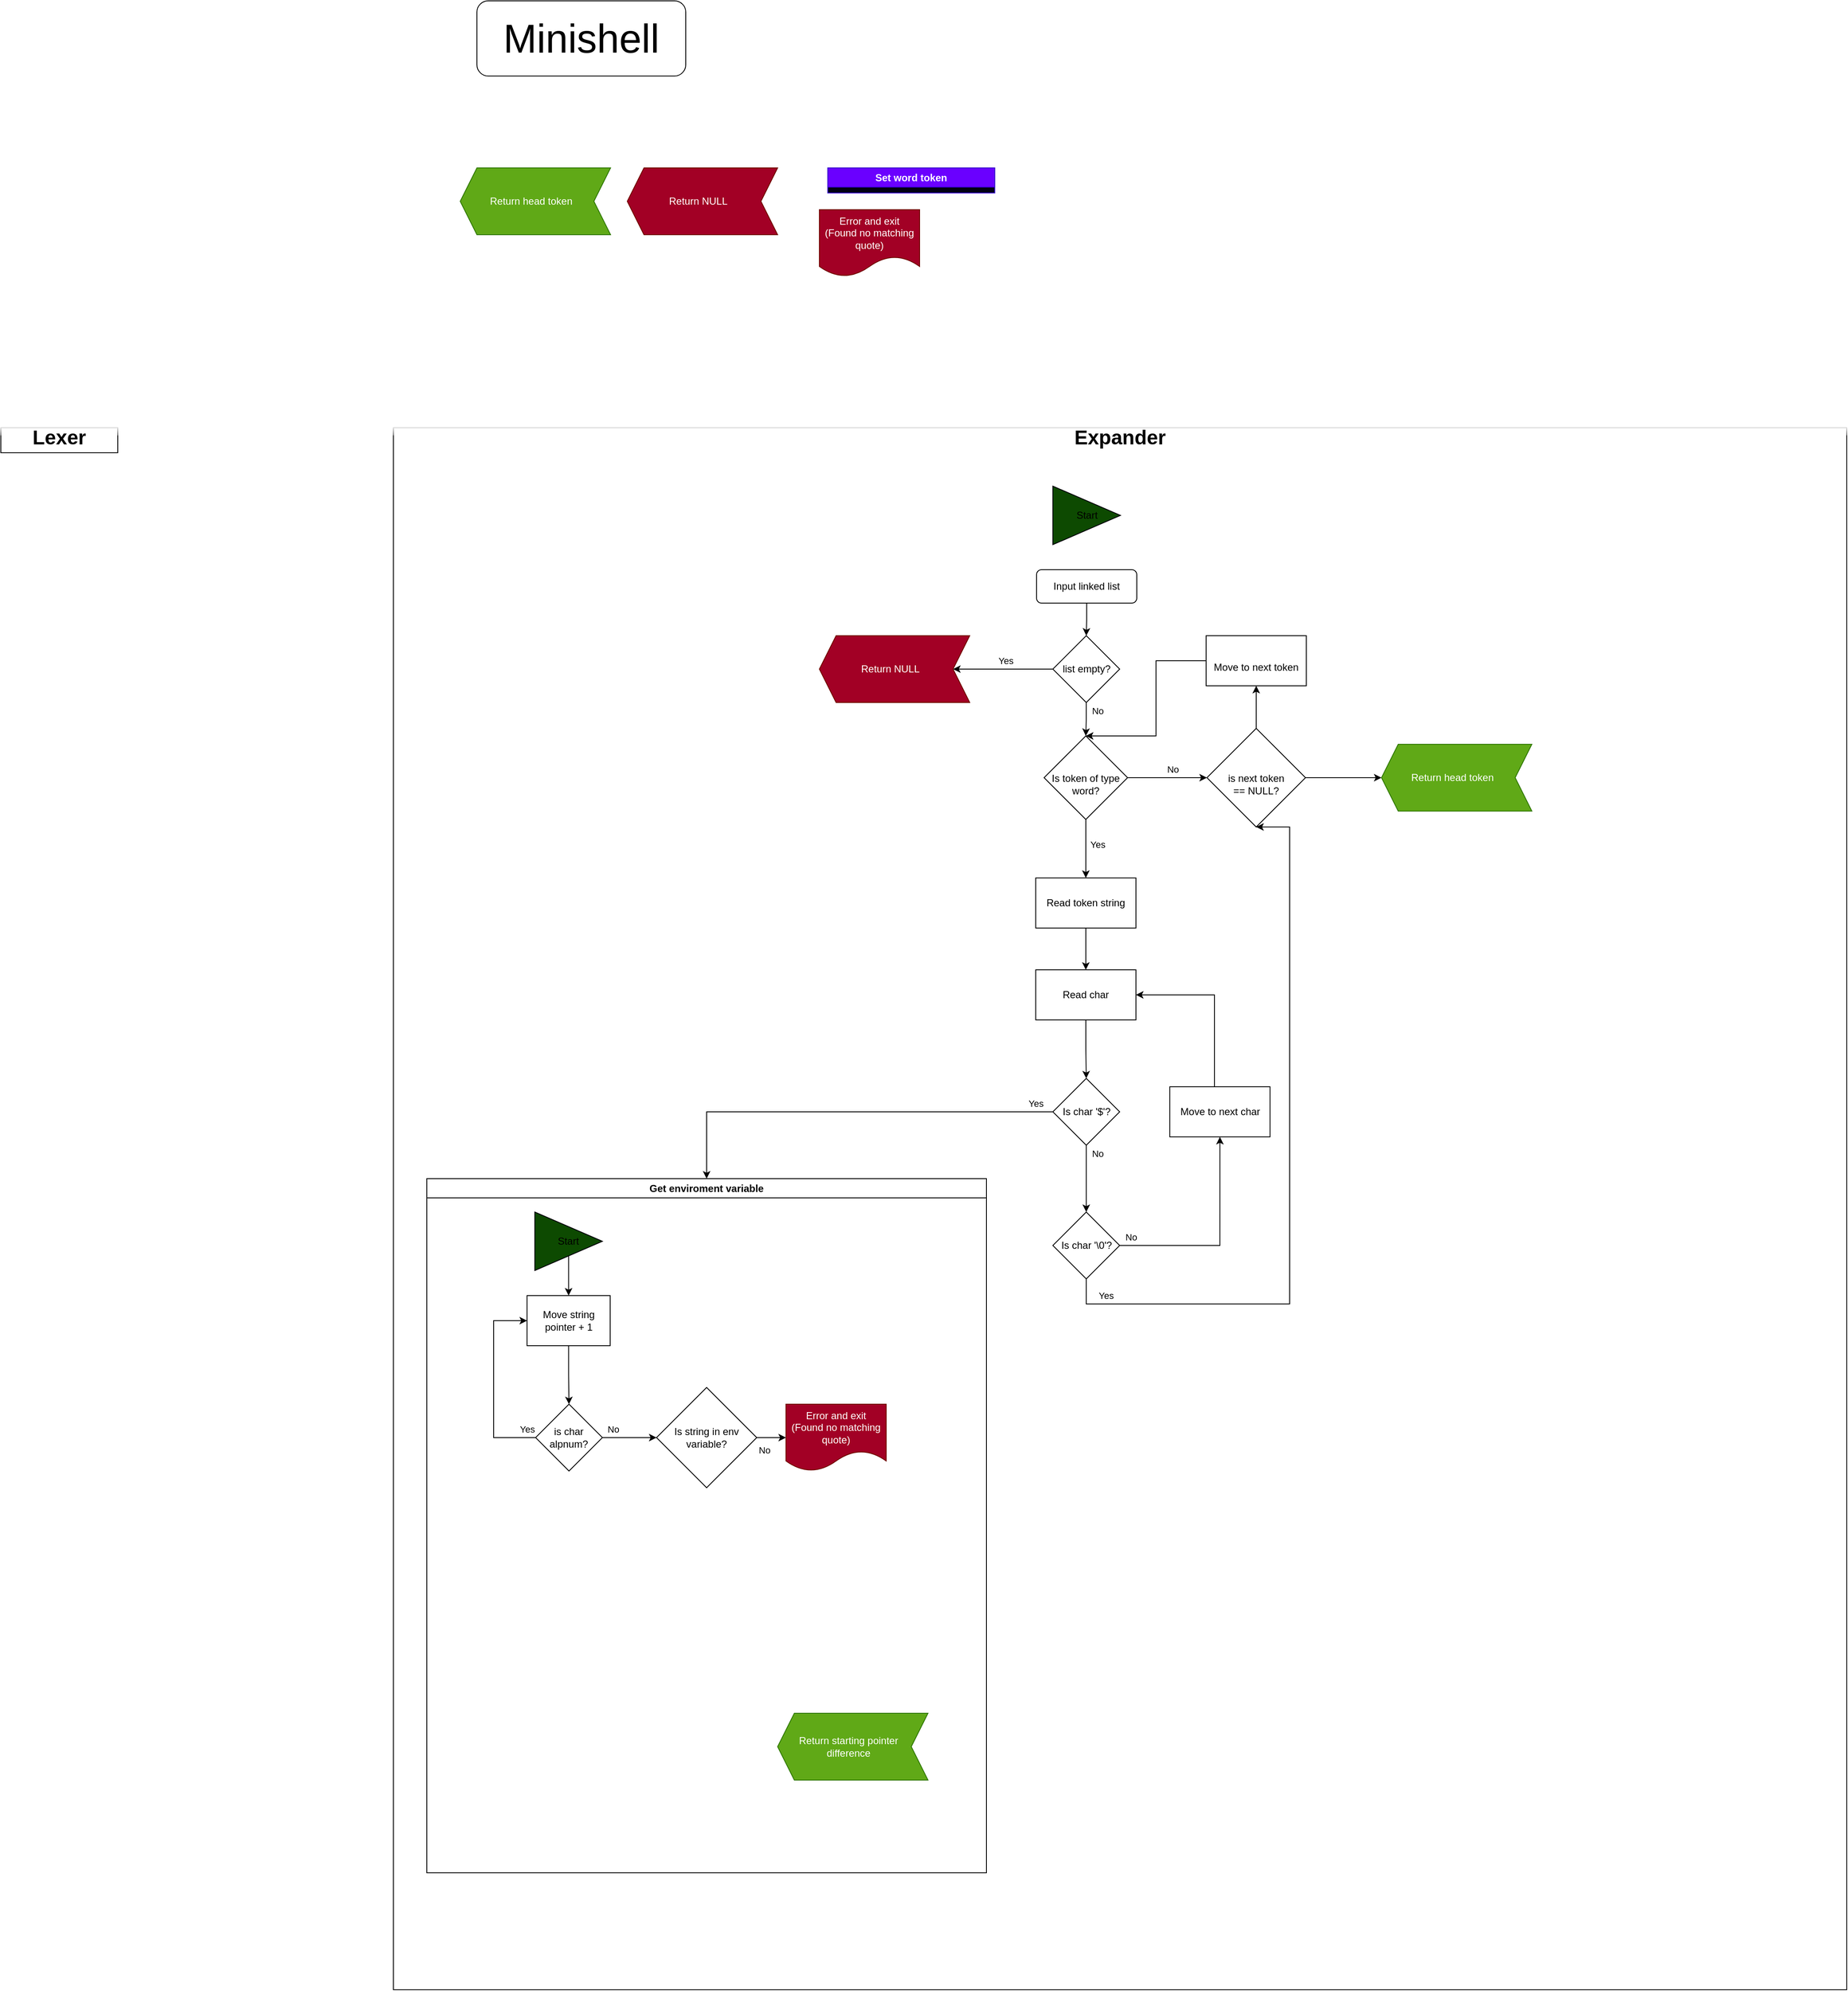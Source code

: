 <mxfile version="22.0.2" type="device">
  <diagram id="C5RBs43oDa-KdzZeNtuy" name="Page-1">
    <mxGraphModel dx="2232" dy="2593" grid="1" gridSize="10" guides="1" tooltips="1" connect="1" arrows="1" fold="1" page="1" pageScale="1" pageWidth="827" pageHeight="1169" math="0" shadow="0">
      <root>
        <mxCell id="WIyWlLk6GJQsqaUBKTNV-0" />
        <mxCell id="WIyWlLk6GJQsqaUBKTNV-1" parent="WIyWlLk6GJQsqaUBKTNV-0" />
        <mxCell id="1C_44WFIdd-TZcVhpwmm-1" value="Lexer" style="swimlane;whiteSpace=wrap;html=1;swimlaneFillColor=default;labelBackgroundColor=none;labelBorderColor=none;fontSize=24;horizontal=1;fontStyle=1;align=center;perimeterSpacing=0;swimlaneLine=0;rounded=0;glass=1;shadow=0;" vertex="1" collapsed="1" parent="WIyWlLk6GJQsqaUBKTNV-1">
          <mxGeometry x="-1560" y="-599" width="140" height="30" as="geometry">
            <mxRectangle x="-1560" y="-599" width="1740" height="1870" as="alternateBounds" />
          </mxGeometry>
        </mxCell>
        <mxCell id="WIyWlLk6GJQsqaUBKTNV-3" value="Input string" style="rounded=1;whiteSpace=wrap;html=1;fontSize=12;glass=0;strokeWidth=1;shadow=0;" parent="1C_44WFIdd-TZcVhpwmm-1" vertex="1">
          <mxGeometry x="540" y="170" width="120" height="40" as="geometry" />
        </mxCell>
        <mxCell id="WIyWlLk6GJQsqaUBKTNV-6" value="is emptly?" style="rhombus;whiteSpace=wrap;html=1;shadow=0;fontFamily=Helvetica;fontSize=12;align=center;strokeWidth=1;spacing=6;spacingTop=-4;" parent="1C_44WFIdd-TZcVhpwmm-1" vertex="1">
          <mxGeometry x="550" y="260" width="100" height="80" as="geometry" />
        </mxCell>
        <mxCell id="WIyWlLk6GJQsqaUBKTNV-2" value="" style="rounded=0;html=1;jettySize=auto;orthogonalLoop=1;fontSize=11;endArrow=classic;endFill=1;endSize=8;strokeWidth=2;shadow=0;labelBackgroundColor=none;edgeStyle=orthogonalEdgeStyle;startArrow=oval;startFill=1;" parent="1C_44WFIdd-TZcVhpwmm-1" source="WIyWlLk6GJQsqaUBKTNV-3" target="WIyWlLk6GJQsqaUBKTNV-6" edge="1">
          <mxGeometry relative="1" as="geometry" />
        </mxCell>
        <mxCell id="WIyWlLk6GJQsqaUBKTNV-10" value="is it a&lt;br&gt;special symbol?" style="rhombus;whiteSpace=wrap;html=1;shadow=0;fontFamily=Helvetica;fontSize=12;align=center;strokeWidth=1;spacing=6;spacingTop=-10;rounded=0;fillColor=default;" parent="1C_44WFIdd-TZcVhpwmm-1" vertex="1">
          <mxGeometry x="700" y="910" width="125" height="100" as="geometry" />
        </mxCell>
        <mxCell id="TVcretjCaAnTR16Wa2_M-7" value="Scan char" style="rounded=1;whiteSpace=wrap;html=1;strokeWidth=1;" parent="1C_44WFIdd-TZcVhpwmm-1" vertex="1">
          <mxGeometry x="550" y="390" width="100" height="40" as="geometry" />
        </mxCell>
        <mxCell id="TVcretjCaAnTR16Wa2_M-4" style="edgeStyle=orthogonalEdgeStyle;rounded=0;orthogonalLoop=1;jettySize=auto;html=1;entryX=0.5;entryY=0;entryDx=0;entryDy=0;startArrow=oval;startFill=1;strokeWidth=2;" parent="1C_44WFIdd-TZcVhpwmm-1" source="WIyWlLk6GJQsqaUBKTNV-6" target="TVcretjCaAnTR16Wa2_M-7" edge="1">
          <mxGeometry relative="1" as="geometry">
            <mxPoint x="600" y="400" as="targetPoint" />
          </mxGeometry>
        </mxCell>
        <mxCell id="TVcretjCaAnTR16Wa2_M-26" style="edgeStyle=orthogonalEdgeStyle;orthogonalLoop=1;jettySize=auto;html=1;entryX=1;entryY=0.5;entryDx=0;entryDy=0;rounded=0;startArrow=oval;startFill=1;exitX=0.5;exitY=0;exitDx=0;exitDy=0;strokeWidth=2;" parent="1C_44WFIdd-TZcVhpwmm-1" source="TVcretjCaAnTR16Wa2_M-10" target="TVcretjCaAnTR16Wa2_M-7" edge="1">
          <mxGeometry relative="1" as="geometry" />
        </mxCell>
        <mxCell id="TVcretjCaAnTR16Wa2_M-10" value="move pointer based on return value" style="rounded=1;whiteSpace=wrap;html=1;strokeWidth=1;" parent="1C_44WFIdd-TZcVhpwmm-1" vertex="1">
          <mxGeometry x="934" y="700" width="120" height="60" as="geometry" />
        </mxCell>
        <mxCell id="TVcretjCaAnTR16Wa2_M-39" style="edgeStyle=orthogonalEdgeStyle;rounded=0;orthogonalLoop=1;jettySize=auto;html=1;entryX=0;entryY=0.5;entryDx=0;entryDy=0;startArrow=oval;startFill=1;strokeWidth=2;" parent="1C_44WFIdd-TZcVhpwmm-1" source="TVcretjCaAnTR16Wa2_M-37" target="WIyWlLk6GJQsqaUBKTNV-10" edge="1">
          <mxGeometry relative="1" as="geometry">
            <mxPoint x="600" y="965" as="targetPoint" />
            <Array as="points">
              <mxPoint x="600" y="960" />
            </Array>
          </mxGeometry>
        </mxCell>
        <mxCell id="TVcretjCaAnTR16Wa2_M-40" value="No" style="edgeLabel;html=1;align=center;verticalAlign=middle;resizable=0;points=[];" parent="TVcretjCaAnTR16Wa2_M-39" vertex="1" connectable="0">
          <mxGeometry x="-0.105" relative="1" as="geometry">
            <mxPoint x="33" y="-15" as="offset" />
          </mxGeometry>
        </mxCell>
        <mxCell id="TVcretjCaAnTR16Wa2_M-37" value="line end reached?&lt;br&gt;&#39;\0&#39; ?" style="rhombus;whiteSpace=wrap;html=1;strokeWidth=1;" parent="1C_44WFIdd-TZcVhpwmm-1" vertex="1">
          <mxGeometry x="540" y="790" width="120" height="120" as="geometry" />
        </mxCell>
        <mxCell id="TVcretjCaAnTR16Wa2_M-71" style="edgeStyle=orthogonalEdgeStyle;rounded=0;orthogonalLoop=1;jettySize=auto;html=1;entryX=0.5;entryY=1;entryDx=0;entryDy=0;fillColor=#dae8fc;gradientColor=#7ea6e0;strokeColor=#6c8ebf;exitX=0.5;exitY=1;exitDx=0;exitDy=0;startArrow=oval;startFill=1;strokeWidth=2;" parent="1C_44WFIdd-TZcVhpwmm-1" source="TVcretjCaAnTR16Wa2_M-58" target="TVcretjCaAnTR16Wa2_M-10" edge="1">
          <mxGeometry relative="1" as="geometry">
            <Array as="points">
              <mxPoint x="994" y="995" />
              <mxPoint x="1110" y="995" />
              <mxPoint x="1110" y="853" />
              <mxPoint x="994" y="853" />
            </Array>
          </mxGeometry>
        </mxCell>
        <mxCell id="TVcretjCaAnTR16Wa2_M-129" value="Return value" style="edgeLabel;html=1;align=center;verticalAlign=middle;resizable=0;points=[];" parent="TVcretjCaAnTR16Wa2_M-71" vertex="1" connectable="0">
          <mxGeometry x="-0.511" y="-2" relative="1" as="geometry">
            <mxPoint x="-39" y="13" as="offset" />
          </mxGeometry>
        </mxCell>
        <mxCell id="TVcretjCaAnTR16Wa2_M-115" value="Return value" style="edgeStyle=orthogonalEdgeStyle;rounded=0;orthogonalLoop=1;jettySize=auto;html=1;entryX=1;entryY=0.5;entryDx=0;entryDy=0;fillColor=#dae8fc;strokeColor=#6c8ebf;gradientColor=#7ea6e0;startArrow=oval;startFill=1;strokeWidth=2;" parent="1C_44WFIdd-TZcVhpwmm-1" source="TVcretjCaAnTR16Wa2_M-72" target="TVcretjCaAnTR16Wa2_M-10" edge="1">
          <mxGeometry x="-0.801" y="-20" relative="1" as="geometry">
            <Array as="points">
              <mxPoint x="763" y="1100" />
              <mxPoint x="1130" y="1100" />
              <mxPoint x="1130" y="730" />
            </Array>
            <mxPoint as="offset" />
          </mxGeometry>
        </mxCell>
        <mxCell id="TVcretjCaAnTR16Wa2_M-128" style="edgeStyle=orthogonalEdgeStyle;rounded=0;orthogonalLoop=1;jettySize=auto;html=1;entryX=0.5;entryY=0;entryDx=0;entryDy=0;startArrow=oval;startFill=1;strokeWidth=2;" parent="1C_44WFIdd-TZcVhpwmm-1" source="TVcretjCaAnTR16Wa2_M-127" target="WIyWlLk6GJQsqaUBKTNV-3" edge="1">
          <mxGeometry relative="1" as="geometry" />
        </mxCell>
        <mxCell id="TVcretjCaAnTR16Wa2_M-127" value="Start" style="triangle;whiteSpace=wrap;html=1;fillColor=#0D4A01;strokeWidth=1;" parent="1C_44WFIdd-TZcVhpwmm-1" vertex="1">
          <mxGeometry x="559.53" y="70" width="80.94" height="70" as="geometry" />
        </mxCell>
        <mxCell id="TVcretjCaAnTR16Wa2_M-131" value="is it a whitspace?" style="rhombus;whiteSpace=wrap;html=1;strokeWidth=1;" parent="1C_44WFIdd-TZcVhpwmm-1" vertex="1">
          <mxGeometry x="540" y="490" width="120" height="120" as="geometry" />
        </mxCell>
        <mxCell id="TVcretjCaAnTR16Wa2_M-38" style="edgeStyle=orthogonalEdgeStyle;rounded=0;orthogonalLoop=1;jettySize=auto;html=1;startArrow=oval;startFill=1;strokeWidth=2;" parent="1C_44WFIdd-TZcVhpwmm-1" source="TVcretjCaAnTR16Wa2_M-7" target="TVcretjCaAnTR16Wa2_M-131" edge="1">
          <mxGeometry relative="1" as="geometry" />
        </mxCell>
        <mxCell id="TVcretjCaAnTR16Wa2_M-137" style="edgeStyle=orthogonalEdgeStyle;rounded=0;orthogonalLoop=1;jettySize=auto;html=1;entryX=0;entryY=0.5;entryDx=0;entryDy=0;startArrow=oval;startFill=1;strokeWidth=2;" parent="1C_44WFIdd-TZcVhpwmm-1" source="TVcretjCaAnTR16Wa2_M-134" target="TVcretjCaAnTR16Wa2_M-7" edge="1">
          <mxGeometry relative="1" as="geometry">
            <Array as="points">
              <mxPoint x="410" y="410" />
            </Array>
          </mxGeometry>
        </mxCell>
        <mxCell id="TVcretjCaAnTR16Wa2_M-134" value="move pointer + 1" style="rounded=1;whiteSpace=wrap;html=1;strokeWidth=1;" parent="1C_44WFIdd-TZcVhpwmm-1" vertex="1">
          <mxGeometry x="340" y="525" width="140" height="50" as="geometry" />
        </mxCell>
        <mxCell id="TVcretjCaAnTR16Wa2_M-136" value="Yes" style="edgeStyle=orthogonalEdgeStyle;rounded=0;orthogonalLoop=1;jettySize=auto;html=1;entryX=1;entryY=0.5;entryDx=0;entryDy=0;startArrow=oval;startFill=1;strokeColor=default;exitX=0;exitY=0.5;exitDx=0;exitDy=0;strokeWidth=2;" parent="1C_44WFIdd-TZcVhpwmm-1" source="TVcretjCaAnTR16Wa2_M-131" target="TVcretjCaAnTR16Wa2_M-134" edge="1">
          <mxGeometry y="-15" relative="1" as="geometry">
            <mxPoint x="560" y="985" as="sourcePoint" />
            <mxPoint x="500" y="985" as="targetPoint" />
            <mxPoint as="offset" />
          </mxGeometry>
        </mxCell>
        <mxCell id="TVcretjCaAnTR16Wa2_M-186" style="edgeStyle=orthogonalEdgeStyle;rounded=0;orthogonalLoop=1;jettySize=auto;html=1;entryX=0.5;entryY=0;entryDx=0;entryDy=0;startArrow=oval;startFill=1;strokeWidth=2;" parent="1C_44WFIdd-TZcVhpwmm-1" source="TVcretjCaAnTR16Wa2_M-185" target="TVcretjCaAnTR16Wa2_M-37" edge="1">
          <mxGeometry relative="1" as="geometry" />
        </mxCell>
        <mxCell id="TVcretjCaAnTR16Wa2_M-185" value="Create new token" style="rounded=1;whiteSpace=wrap;html=1;strokeWidth=1;" parent="1C_44WFIdd-TZcVhpwmm-1" vertex="1">
          <mxGeometry x="540" y="670" width="120" height="60" as="geometry" />
        </mxCell>
        <mxCell id="TVcretjCaAnTR16Wa2_M-138" style="edgeStyle=orthogonalEdgeStyle;rounded=0;orthogonalLoop=1;jettySize=auto;html=1;entryX=0.5;entryY=0;entryDx=0;entryDy=0;startArrow=oval;startFill=1;strokeWidth=2;" parent="1C_44WFIdd-TZcVhpwmm-1" source="TVcretjCaAnTR16Wa2_M-131" target="TVcretjCaAnTR16Wa2_M-185" edge="1">
          <mxGeometry relative="1" as="geometry" />
        </mxCell>
        <mxCell id="TVcretjCaAnTR16Wa2_M-139" value="No" style="edgeLabel;html=1;align=center;verticalAlign=middle;resizable=0;points=[];" parent="TVcretjCaAnTR16Wa2_M-138" vertex="1" connectable="0">
          <mxGeometry x="-0.033" y="-2" relative="1" as="geometry">
            <mxPoint x="22" as="offset" />
          </mxGeometry>
        </mxCell>
        <mxCell id="TVcretjCaAnTR16Wa2_M-58" value="Set special symbol token" style="swimlane;whiteSpace=wrap;html=1;swimlaneFillColor=#000014;fillColor=#6a00ff;fontColor=#ffffff;strokeColor=#3700CC;strokeWidth=1;gradientColor=none;verticalAlign=middle;" parent="1C_44WFIdd-TZcVhpwmm-1" vertex="1" collapsed="1">
          <mxGeometry x="894" y="945" width="200" height="30" as="geometry">
            <mxRectangle x="894" y="945" width="356" height="435" as="alternateBounds" />
          </mxGeometry>
        </mxCell>
        <mxCell id="TVcretjCaAnTR16Wa2_M-63" style="edgeStyle=orthogonalEdgeStyle;rounded=0;orthogonalLoop=1;jettySize=auto;html=1;entryX=0.5;entryY=0;entryDx=0;entryDy=0;" parent="TVcretjCaAnTR16Wa2_M-58" source="TVcretjCaAnTR16Wa2_M-59" target="TVcretjCaAnTR16Wa2_M-61" edge="1">
          <mxGeometry relative="1" as="geometry" />
        </mxCell>
        <mxCell id="TVcretjCaAnTR16Wa2_M-59" value="Check which symbol" style="rounded=1;whiteSpace=wrap;html=1;" parent="TVcretjCaAnTR16Wa2_M-58" vertex="1">
          <mxGeometry x="77.25" y="105" width="177.5" height="30" as="geometry" />
        </mxCell>
        <mxCell id="TVcretjCaAnTR16Wa2_M-64" style="edgeStyle=orthogonalEdgeStyle;rounded=0;orthogonalLoop=1;jettySize=auto;html=1;entryX=0.5;entryY=0;entryDx=0;entryDy=0;" parent="TVcretjCaAnTR16Wa2_M-58" source="TVcretjCaAnTR16Wa2_M-61" target="TVcretjCaAnTR16Wa2_M-62" edge="1">
          <mxGeometry relative="1" as="geometry" />
        </mxCell>
        <mxCell id="TVcretjCaAnTR16Wa2_M-61" value="set token type and string based on symbol" style="rounded=1;whiteSpace=wrap;html=1;" parent="TVcretjCaAnTR16Wa2_M-58" vertex="1">
          <mxGeometry x="76" y="155" width="181.25" height="35" as="geometry" />
        </mxCell>
        <mxCell id="TVcretjCaAnTR16Wa2_M-67" style="edgeStyle=orthogonalEdgeStyle;rounded=0;orthogonalLoop=1;jettySize=auto;html=1;entryX=0.5;entryY=0;entryDx=0;entryDy=0;" parent="TVcretjCaAnTR16Wa2_M-58" source="TVcretjCaAnTR16Wa2_M-62" target="TVcretjCaAnTR16Wa2_M-197" edge="1">
          <mxGeometry relative="1" as="geometry">
            <mxPoint x="166" y="310" as="targetPoint" />
          </mxGeometry>
        </mxCell>
        <mxCell id="TVcretjCaAnTR16Wa2_M-62" value="Set return value based on string length" style="rounded=1;whiteSpace=wrap;html=1;" parent="TVcretjCaAnTR16Wa2_M-58" vertex="1">
          <mxGeometry x="77.25" y="215" width="177.5" height="40" as="geometry" />
        </mxCell>
        <mxCell id="TVcretjCaAnTR16Wa2_M-196" style="edgeStyle=orthogonalEdgeStyle;rounded=0;orthogonalLoop=1;jettySize=auto;html=1;entryX=0.5;entryY=0;entryDx=0;entryDy=0;" parent="TVcretjCaAnTR16Wa2_M-58" source="TVcretjCaAnTR16Wa2_M-195" target="TVcretjCaAnTR16Wa2_M-59" edge="1">
          <mxGeometry relative="1" as="geometry" />
        </mxCell>
        <mxCell id="TVcretjCaAnTR16Wa2_M-195" value="Start" style="triangle;whiteSpace=wrap;html=1;fillColor=#0D4A01;" parent="TVcretjCaAnTR16Wa2_M-58" vertex="1">
          <mxGeometry x="137.71" y="35" width="57.81" height="50" as="geometry" />
        </mxCell>
        <mxCell id="TVcretjCaAnTR16Wa2_M-197" value="Return string length" style="shape=step;perimeter=stepPerimeter;whiteSpace=wrap;html=1;fixedSize=1;flipV=0;flipH=1;spacingRight=10;fillColor=#0050ef;fontColor=#ffffff;strokeColor=#001DBC;" parent="TVcretjCaAnTR16Wa2_M-58" vertex="1">
          <mxGeometry x="76" y="285" width="180" height="80" as="geometry" />
        </mxCell>
        <mxCell id="TVcretjCaAnTR16Wa2_M-27" style="edgeStyle=orthogonalEdgeStyle;rounded=0;orthogonalLoop=1;jettySize=auto;html=1;entryX=0.5;entryY=0;entryDx=0;entryDy=0;startArrow=oval;startFill=1;strokeWidth=2;" parent="1C_44WFIdd-TZcVhpwmm-1" source="WIyWlLk6GJQsqaUBKTNV-10" target="TVcretjCaAnTR16Wa2_M-58" edge="1">
          <mxGeometry relative="1" as="geometry">
            <mxPoint x="872.5" y="960" as="targetPoint" />
            <Array as="points">
              <mxPoint x="860" y="960" />
              <mxPoint x="860" y="930" />
              <mxPoint x="994" y="930" />
            </Array>
          </mxGeometry>
        </mxCell>
        <mxCell id="TVcretjCaAnTR16Wa2_M-35" value="Yes" style="edgeLabel;html=1;align=center;verticalAlign=middle;resizable=0;points=[];" parent="TVcretjCaAnTR16Wa2_M-27" vertex="1" connectable="0">
          <mxGeometry x="-0.469" y="2" relative="1" as="geometry">
            <mxPoint x="20" y="-13" as="offset" />
          </mxGeometry>
        </mxCell>
        <mxCell id="TVcretjCaAnTR16Wa2_M-72" value="Set word token" style="swimlane;whiteSpace=wrap;html=1;fillColor=#6a00ff;fontColor=#ffffff;strokeColor=#3700CC;swimlaneFillColor=#000014;strokeWidth=1;" parent="1C_44WFIdd-TZcVhpwmm-1" vertex="1" collapsed="1">
          <mxGeometry x="662.5" y="1055" width="200" height="30" as="geometry">
            <mxRectangle x="662.5" y="1055" width="1020" height="765" as="alternateBounds" />
          </mxGeometry>
        </mxCell>
        <mxCell id="TVcretjCaAnTR16Wa2_M-82" value="Yes" style="edgeStyle=orthogonalEdgeStyle;rounded=0;orthogonalLoop=1;jettySize=auto;html=1;entryX=0.5;entryY=0;entryDx=0;entryDy=0;" parent="TVcretjCaAnTR16Wa2_M-72" source="TVcretjCaAnTR16Wa2_M-80" target="TVcretjCaAnTR16Wa2_M-81" edge="1">
          <mxGeometry x="-0.013" y="15" relative="1" as="geometry">
            <mxPoint as="offset" />
          </mxGeometry>
        </mxCell>
        <mxCell id="TVcretjCaAnTR16Wa2_M-100" style="edgeStyle=orthogonalEdgeStyle;rounded=0;orthogonalLoop=1;jettySize=auto;html=1;entryX=0.5;entryY=0;entryDx=0;entryDy=0;" parent="TVcretjCaAnTR16Wa2_M-72" source="TVcretjCaAnTR16Wa2_M-80" target="TVcretjCaAnTR16Wa2_M-99" edge="1">
          <mxGeometry relative="1" as="geometry" />
        </mxCell>
        <mxCell id="TVcretjCaAnTR16Wa2_M-101" value="No" style="edgeLabel;html=1;align=center;verticalAlign=middle;resizable=0;points=[];" parent="TVcretjCaAnTR16Wa2_M-100" vertex="1" connectable="0">
          <mxGeometry x="-0.123" y="-3" relative="1" as="geometry">
            <mxPoint x="23" as="offset" />
          </mxGeometry>
        </mxCell>
        <mxCell id="TVcretjCaAnTR16Wa2_M-80" value="Is single or double quote?" style="rhombus;whiteSpace=wrap;html=1;" parent="TVcretjCaAnTR16Wa2_M-72" vertex="1">
          <mxGeometry x="299.07" y="140" width="120" height="120" as="geometry" />
        </mxCell>
        <mxCell id="TVcretjCaAnTR16Wa2_M-189" style="edgeStyle=orthogonalEdgeStyle;rounded=0;orthogonalLoop=1;jettySize=auto;html=1;entryX=0;entryY=0.5;entryDx=0;entryDy=0;fillColor=#dae8fc;gradientColor=#7ea6e0;strokeColor=#6c8ebf;" parent="TVcretjCaAnTR16Wa2_M-72" source="TVcretjCaAnTR16Wa2_M-81" target="TVcretjCaAnTR16Wa2_M-80" edge="1">
          <mxGeometry relative="1" as="geometry">
            <Array as="points">
              <mxPoint x="648" y="525" />
              <mxPoint x="248" y="525" />
              <mxPoint x="248" y="200" />
            </Array>
          </mxGeometry>
        </mxCell>
        <mxCell id="TVcretjCaAnTR16Wa2_M-190" value="Return value" style="edgeLabel;html=1;align=center;verticalAlign=middle;resizable=0;points=[];" parent="TVcretjCaAnTR16Wa2_M-189" vertex="1" connectable="0">
          <mxGeometry x="0.052" y="-2" relative="1" as="geometry">
            <mxPoint x="263" y="-368" as="offset" />
          </mxGeometry>
        </mxCell>
        <mxCell id="TVcretjCaAnTR16Wa2_M-81" value="Search matching quote" style="swimlane;whiteSpace=wrap;html=1;labelBackgroundColor=none;labelBorderColor=none;swimlaneFillColor=default;fillColor=#d80073;strokeColor=#A50040;fontColor=#ffffff;" parent="TVcretjCaAnTR16Wa2_M-72" vertex="1">
          <mxGeometry x="538.44" y="105" width="462.5" height="645" as="geometry">
            <mxRectangle x="538.44" y="105" width="170" height="30" as="alternateBounds" />
          </mxGeometry>
        </mxCell>
        <mxCell id="TVcretjCaAnTR16Wa2_M-95" style="edgeStyle=orthogonalEdgeStyle;rounded=0;orthogonalLoop=1;jettySize=auto;html=1;entryX=0.5;entryY=0;entryDx=0;entryDy=0;" parent="TVcretjCaAnTR16Wa2_M-81" source="TVcretjCaAnTR16Wa2_M-83" target="TVcretjCaAnTR16Wa2_M-88" edge="1">
          <mxGeometry relative="1" as="geometry" />
        </mxCell>
        <mxCell id="TVcretjCaAnTR16Wa2_M-83" value="move pointer + 1" style="rounded=1;whiteSpace=wrap;html=1;" parent="TVcretjCaAnTR16Wa2_M-81" vertex="1">
          <mxGeometry x="172.5" y="210" width="130" height="30" as="geometry" />
        </mxCell>
        <mxCell id="TVcretjCaAnTR16Wa2_M-87" value="Yes" style="edgeStyle=orthogonalEdgeStyle;rounded=0;orthogonalLoop=1;jettySize=auto;html=1;entryX=0.5;entryY=0;entryDx=0;entryDy=0;" parent="TVcretjCaAnTR16Wa2_M-81" source="TVcretjCaAnTR16Wa2_M-84" target="TVcretjCaAnTR16Wa2_M-193" edge="1">
          <mxGeometry y="15" relative="1" as="geometry">
            <mxPoint x="237.5" y="550" as="targetPoint" />
            <mxPoint as="offset" />
          </mxGeometry>
        </mxCell>
        <mxCell id="TVcretjCaAnTR16Wa2_M-93" style="edgeStyle=orthogonalEdgeStyle;rounded=0;orthogonalLoop=1;jettySize=auto;html=1;exitX=1;exitY=0.5;exitDx=0;exitDy=0;entryX=1;entryY=0.5;entryDx=0;entryDy=0;" parent="TVcretjCaAnTR16Wa2_M-81" source="TVcretjCaAnTR16Wa2_M-84" target="TVcretjCaAnTR16Wa2_M-83" edge="1">
          <mxGeometry relative="1" as="geometry">
            <Array as="points">
              <mxPoint x="350" y="460" />
              <mxPoint x="350" y="225" />
            </Array>
          </mxGeometry>
        </mxCell>
        <mxCell id="TVcretjCaAnTR16Wa2_M-96" value="No" style="edgeLabel;html=1;align=center;verticalAlign=middle;resizable=0;points=[];" parent="TVcretjCaAnTR16Wa2_M-93" vertex="1" connectable="0">
          <mxGeometry x="-0.145" relative="1" as="geometry">
            <mxPoint x="17" y="-25" as="offset" />
          </mxGeometry>
        </mxCell>
        <mxCell id="TVcretjCaAnTR16Wa2_M-84" value="found matching quote?" style="rhombus;whiteSpace=wrap;html=1;spacingTop=11;" parent="TVcretjCaAnTR16Wa2_M-81" vertex="1">
          <mxGeometry x="187.5" y="410" width="100" height="100" as="geometry" />
        </mxCell>
        <mxCell id="TVcretjCaAnTR16Wa2_M-94" style="edgeStyle=orthogonalEdgeStyle;rounded=0;orthogonalLoop=1;jettySize=auto;html=1;entryX=0.5;entryY=0;entryDx=0;entryDy=0;" parent="TVcretjCaAnTR16Wa2_M-81" source="TVcretjCaAnTR16Wa2_M-85" target="TVcretjCaAnTR16Wa2_M-83" edge="1">
          <mxGeometry relative="1" as="geometry" />
        </mxCell>
        <mxCell id="TVcretjCaAnTR16Wa2_M-85" value="Save quote in variable" style="rounded=1;whiteSpace=wrap;html=1;" parent="TVcretjCaAnTR16Wa2_M-81" vertex="1">
          <mxGeometry x="170" y="150" width="135" height="30" as="geometry" />
        </mxCell>
        <mxCell id="TVcretjCaAnTR16Wa2_M-89" value="No" style="edgeStyle=orthogonalEdgeStyle;rounded=0;orthogonalLoop=1;jettySize=auto;html=1;entryX=0.5;entryY=0;entryDx=0;entryDy=0;labelPosition=center;verticalLabelPosition=middle;align=center;verticalAlign=middle;" parent="TVcretjCaAnTR16Wa2_M-81" source="TVcretjCaAnTR16Wa2_M-88" target="TVcretjCaAnTR16Wa2_M-84" edge="1">
          <mxGeometry x="0.184" y="15" relative="1" as="geometry">
            <mxPoint as="offset" />
          </mxGeometry>
        </mxCell>
        <mxCell id="TVcretjCaAnTR16Wa2_M-91" style="edgeStyle=orthogonalEdgeStyle;rounded=0;orthogonalLoop=1;jettySize=auto;html=1;entryX=1;entryY=0.5;entryDx=0;entryDy=0;" parent="TVcretjCaAnTR16Wa2_M-81" source="TVcretjCaAnTR16Wa2_M-88" target="TVcretjCaAnTR16Wa2_M-90" edge="1">
          <mxGeometry relative="1" as="geometry" />
        </mxCell>
        <mxCell id="TVcretjCaAnTR16Wa2_M-92" value="Yes" style="edgeLabel;html=1;align=center;verticalAlign=middle;resizable=0;points=[];" parent="TVcretjCaAnTR16Wa2_M-91" vertex="1" connectable="0">
          <mxGeometry x="-0.196" y="1" relative="1" as="geometry">
            <mxPoint y="-20" as="offset" />
          </mxGeometry>
        </mxCell>
        <mxCell id="TVcretjCaAnTR16Wa2_M-88" value="reached end of line?" style="rhombus;whiteSpace=wrap;html=1;spacingTop=10;" parent="TVcretjCaAnTR16Wa2_M-81" vertex="1">
          <mxGeometry x="187.5" y="279" width="100" height="100" as="geometry" />
        </mxCell>
        <mxCell id="TVcretjCaAnTR16Wa2_M-90" value="Error and exit&lt;br&gt;(Found no matching quote)" style="shape=document;whiteSpace=wrap;html=1;boundedLbl=1;fillColor=#a20025;fontColor=#ffffff;strokeColor=#6F0000;" parent="TVcretjCaAnTR16Wa2_M-81" vertex="1">
          <mxGeometry x="10" y="289" width="120" height="80" as="geometry" />
        </mxCell>
        <mxCell id="TVcretjCaAnTR16Wa2_M-126" style="edgeStyle=orthogonalEdgeStyle;rounded=0;orthogonalLoop=1;jettySize=auto;html=1;entryX=0.5;entryY=0;entryDx=0;entryDy=0;" parent="TVcretjCaAnTR16Wa2_M-81" source="TVcretjCaAnTR16Wa2_M-124" target="TVcretjCaAnTR16Wa2_M-85" edge="1">
          <mxGeometry relative="1" as="geometry" />
        </mxCell>
        <mxCell id="TVcretjCaAnTR16Wa2_M-124" value="Start" style="triangle;whiteSpace=wrap;html=1;fillColor=#0D4A01;" parent="TVcretjCaAnTR16Wa2_M-81" vertex="1">
          <mxGeometry x="197.03" y="50" width="80.94" height="70" as="geometry" />
        </mxCell>
        <mxCell id="TVcretjCaAnTR16Wa2_M-193" value="Return difference to starting point" style="shape=step;perimeter=stepPerimeter;whiteSpace=wrap;html=1;fixedSize=1;flipV=0;flipH=1;spacingRight=10;fillColor=#0050ef;fontColor=#ffffff;strokeColor=#001DBC;" parent="TVcretjCaAnTR16Wa2_M-81" vertex="1">
          <mxGeometry x="147.5" y="550" width="180" height="80" as="geometry" />
        </mxCell>
        <mxCell id="TVcretjCaAnTR16Wa2_M-103" value="" style="edgeStyle=orthogonalEdgeStyle;rounded=0;orthogonalLoop=1;jettySize=auto;html=1;entryX=0.5;entryY=0;entryDx=0;entryDy=0;jumpStyle=line;exitX=0.5;exitY=1;exitDx=0;exitDy=0;" parent="TVcretjCaAnTR16Wa2_M-72" source="TVcretjCaAnTR16Wa2_M-99" target="TVcretjCaAnTR16Wa2_M-109" edge="1">
          <mxGeometry relative="1" as="geometry">
            <mxPoint x="417.5" y="435" as="sourcePoint" />
            <mxPoint x="139.07" y="370" as="targetPoint" />
          </mxGeometry>
        </mxCell>
        <mxCell id="TVcretjCaAnTR16Wa2_M-110" value="Yes" style="edgeLabel;html=1;align=center;verticalAlign=middle;resizable=0;points=[];" parent="TVcretjCaAnTR16Wa2_M-103" vertex="1" connectable="0">
          <mxGeometry x="-0.224" y="-2" relative="1" as="geometry">
            <mxPoint x="20" y="-9" as="offset" />
          </mxGeometry>
        </mxCell>
        <mxCell id="TVcretjCaAnTR16Wa2_M-112" style="edgeStyle=orthogonalEdgeStyle;rounded=0;orthogonalLoop=1;jettySize=auto;html=1;exitX=0;exitY=0.5;exitDx=0;exitDy=0;entryX=0.5;entryY=1;entryDx=0;entryDy=0;jumpStyle=line;" parent="TVcretjCaAnTR16Wa2_M-72" source="TVcretjCaAnTR16Wa2_M-99" target="TVcretjCaAnTR16Wa2_M-111" edge="1">
          <mxGeometry relative="1" as="geometry" />
        </mxCell>
        <mxCell id="TVcretjCaAnTR16Wa2_M-188" value="No" style="edgeLabel;html=1;align=center;verticalAlign=middle;resizable=0;points=[];" parent="TVcretjCaAnTR16Wa2_M-112" vertex="1" connectable="0">
          <mxGeometry x="-0.562" y="-1" relative="1" as="geometry">
            <mxPoint x="-20" y="-19" as="offset" />
          </mxGeometry>
        </mxCell>
        <mxCell id="TVcretjCaAnTR16Wa2_M-99" value="Is it a whitespace?" style="rhombus;whiteSpace=wrap;html=1;" parent="TVcretjCaAnTR16Wa2_M-72" vertex="1">
          <mxGeometry x="299.07" y="310" width="120" height="120" as="geometry" />
        </mxCell>
        <mxCell id="TVcretjCaAnTR16Wa2_M-109" value="Return length difference between starting pointer" style="shape=step;perimeter=stepPerimeter;whiteSpace=wrap;html=1;fixedSize=1;flipV=0;flipH=1;spacingRight=10;fillColor=#0050ef;fontColor=#ffffff;strokeColor=#001DBC;" parent="TVcretjCaAnTR16Wa2_M-72" vertex="1">
          <mxGeometry x="269.07" y="575" width="180" height="80" as="geometry" />
        </mxCell>
        <mxCell id="TVcretjCaAnTR16Wa2_M-113" style="edgeStyle=orthogonalEdgeStyle;rounded=0;orthogonalLoop=1;jettySize=auto;html=1;entryX=0;entryY=0.5;entryDx=0;entryDy=0;" parent="TVcretjCaAnTR16Wa2_M-72" source="TVcretjCaAnTR16Wa2_M-111" target="TVcretjCaAnTR16Wa2_M-80" edge="1">
          <mxGeometry relative="1" as="geometry" />
        </mxCell>
        <mxCell id="TVcretjCaAnTR16Wa2_M-111" value="Move string pointer + 1" style="rounded=1;whiteSpace=wrap;html=1;" parent="TVcretjCaAnTR16Wa2_M-72" vertex="1">
          <mxGeometry x="77.5" y="160" width="90" height="80" as="geometry" />
        </mxCell>
        <mxCell id="TVcretjCaAnTR16Wa2_M-122" style="edgeStyle=orthogonalEdgeStyle;rounded=0;orthogonalLoop=1;jettySize=auto;html=1;entryX=0.5;entryY=0;entryDx=0;entryDy=0;" parent="TVcretjCaAnTR16Wa2_M-72" source="TVcretjCaAnTR16Wa2_M-120" target="TVcretjCaAnTR16Wa2_M-80" edge="1">
          <mxGeometry relative="1" as="geometry" />
        </mxCell>
        <mxCell id="TVcretjCaAnTR16Wa2_M-120" value="Start" style="triangle;whiteSpace=wrap;html=1;fillColor=#0D4A01;" parent="TVcretjCaAnTR16Wa2_M-72" vertex="1">
          <mxGeometry x="312.82" y="40" width="92.5" height="80" as="geometry" />
        </mxCell>
        <mxCell id="TVcretjCaAnTR16Wa2_M-33" style="edgeStyle=orthogonalEdgeStyle;rounded=0;orthogonalLoop=1;jettySize=auto;html=1;exitX=0.5;exitY=1;exitDx=0;exitDy=0;entryX=0.5;entryY=0;entryDx=0;entryDy=0;startArrow=oval;startFill=1;strokeWidth=2;" parent="1C_44WFIdd-TZcVhpwmm-1" source="WIyWlLk6GJQsqaUBKTNV-10" target="TVcretjCaAnTR16Wa2_M-72" edge="1">
          <mxGeometry relative="1" as="geometry">
            <mxPoint x="762.5" y="1065" as="targetPoint" />
          </mxGeometry>
        </mxCell>
        <mxCell id="TVcretjCaAnTR16Wa2_M-34" value="No" style="edgeLabel;html=1;align=center;verticalAlign=middle;resizable=0;points=[];" parent="TVcretjCaAnTR16Wa2_M-33" vertex="1" connectable="0">
          <mxGeometry x="-0.368" y="-1" relative="1" as="geometry">
            <mxPoint x="19" y="8" as="offset" />
          </mxGeometry>
        </mxCell>
        <mxCell id="TVcretjCaAnTR16Wa2_M-198" value="Return head token" style="shape=step;perimeter=stepPerimeter;whiteSpace=wrap;html=1;fixedSize=1;flipV=0;flipH=1;spacingRight=10;fillColor=#60a917;fontColor=#ffffff;strokeColor=#2D7600;" parent="1C_44WFIdd-TZcVhpwmm-1" vertex="1">
          <mxGeometry x="110" y="810" width="180" height="80" as="geometry" />
        </mxCell>
        <mxCell id="TVcretjCaAnTR16Wa2_M-41" style="edgeStyle=orthogonalEdgeStyle;rounded=0;orthogonalLoop=1;jettySize=auto;html=1;verticalAlign=middle;jumpStyle=line;entryX=1;entryY=0.5;entryDx=0;entryDy=0;startArrow=oval;startFill=1;strokeWidth=2;" parent="1C_44WFIdd-TZcVhpwmm-1" source="TVcretjCaAnTR16Wa2_M-37" target="TVcretjCaAnTR16Wa2_M-198" edge="1">
          <mxGeometry relative="1" as="geometry">
            <mxPoint x="290" y="850" as="targetPoint" />
          </mxGeometry>
        </mxCell>
        <mxCell id="TVcretjCaAnTR16Wa2_M-140" value="Yes" style="edgeLabel;html=1;align=center;verticalAlign=middle;resizable=0;points=[];" parent="TVcretjCaAnTR16Wa2_M-41" vertex="1" connectable="0">
          <mxGeometry x="0.022" y="-2" relative="1" as="geometry">
            <mxPoint x="-2" y="-18" as="offset" />
          </mxGeometry>
        </mxCell>
        <mxCell id="TVcretjCaAnTR16Wa2_M-199" value="Return NULL" style="shape=step;perimeter=stepPerimeter;whiteSpace=wrap;html=1;fixedSize=1;flipV=0;flipH=1;spacingRight=10;fillColor=#a20025;fontColor=#ffffff;strokeColor=#6F0000;" parent="1C_44WFIdd-TZcVhpwmm-1" vertex="1">
          <mxGeometry x="710" y="260" width="180" height="80" as="geometry" />
        </mxCell>
        <mxCell id="WIyWlLk6GJQsqaUBKTNV-5" value="Yes" style="edgeStyle=orthogonalEdgeStyle;rounded=0;html=1;jettySize=auto;orthogonalLoop=1;fontSize=11;endArrow=classic;endFill=1;endSize=8;strokeWidth=2;shadow=0;labelBackgroundColor=none;startArrow=oval;startFill=1;entryX=0;entryY=0.5;entryDx=0;entryDy=0;" parent="1C_44WFIdd-TZcVhpwmm-1" source="WIyWlLk6GJQsqaUBKTNV-6" target="TVcretjCaAnTR16Wa2_M-199" edge="1">
          <mxGeometry y="10" relative="1" as="geometry">
            <mxPoint as="offset" />
            <mxPoint x="700" y="300" as="targetPoint" />
            <Array as="points">
              <mxPoint x="675" y="300" />
              <mxPoint x="770" y="301" />
            </Array>
          </mxGeometry>
        </mxCell>
        <mxCell id="1C_44WFIdd-TZcVhpwmm-2" value="Minishell" style="rounded=1;whiteSpace=wrap;html=1;fontSize=48;" vertex="1" parent="WIyWlLk6GJQsqaUBKTNV-1">
          <mxGeometry x="-990" y="-1110" width="250" height="90" as="geometry" />
        </mxCell>
        <mxCell id="1C_44WFIdd-TZcVhpwmm-3" value="Expander" style="swimlane;whiteSpace=wrap;html=1;swimlaneFillColor=none;labelBackgroundColor=none;labelBorderColor=none;fontSize=24;horizontal=1;fontStyle=1;align=center;perimeterSpacing=0;swimlaneLine=0;rounded=0;glass=1;shadow=0;startSize=23;spacingLeft=0;spacingRight=0;fontColor=default;" vertex="1" parent="WIyWlLk6GJQsqaUBKTNV-1">
          <mxGeometry x="-1090" y="-599" width="1740" height="1870" as="geometry">
            <mxRectangle x="-1090" y="-599" width="140" height="30" as="alternateBounds" />
          </mxGeometry>
        </mxCell>
        <mxCell id="1C_44WFIdd-TZcVhpwmm-126" style="edgeStyle=orthogonalEdgeStyle;rounded=0;orthogonalLoop=1;jettySize=auto;html=1;entryX=0.5;entryY=0;entryDx=0;entryDy=0;" edge="1" parent="1C_44WFIdd-TZcVhpwmm-3" source="1C_44WFIdd-TZcVhpwmm-4" target="1C_44WFIdd-TZcVhpwmm-82">
          <mxGeometry relative="1" as="geometry" />
        </mxCell>
        <mxCell id="1C_44WFIdd-TZcVhpwmm-4" value="Input linked list" style="rounded=1;whiteSpace=wrap;html=1;fontSize=12;glass=0;strokeWidth=1;shadow=0;" vertex="1" parent="1C_44WFIdd-TZcVhpwmm-3">
          <mxGeometry x="770" y="170" width="120" height="40" as="geometry" />
        </mxCell>
        <mxCell id="1C_44WFIdd-TZcVhpwmm-19" value="Start" style="triangle;whiteSpace=wrap;html=1;fillColor=#0D4A01;strokeWidth=1;" vertex="1" parent="1C_44WFIdd-TZcVhpwmm-3">
          <mxGeometry x="789.53" y="70" width="80.94" height="70" as="geometry" />
        </mxCell>
        <mxCell id="1C_44WFIdd-TZcVhpwmm-87" value="Yes" style="edgeStyle=orthogonalEdgeStyle;rounded=0;orthogonalLoop=1;jettySize=auto;html=1;entryX=1;entryY=0.5;entryDx=0;entryDy=0;exitX=0;exitY=0.5;exitDx=0;exitDy=0;" edge="1" parent="1C_44WFIdd-TZcVhpwmm-3" source="1C_44WFIdd-TZcVhpwmm-82" target="1C_44WFIdd-TZcVhpwmm-90">
          <mxGeometry x="-0.054" y="-10" relative="1" as="geometry">
            <mxPoint x="789.53" y="288.72" as="sourcePoint" />
            <mxPoint x="669.53" y="288.72" as="targetPoint" />
            <mxPoint as="offset" />
          </mxGeometry>
        </mxCell>
        <mxCell id="1C_44WFIdd-TZcVhpwmm-128" value="No" style="edgeStyle=orthogonalEdgeStyle;rounded=0;orthogonalLoop=1;jettySize=auto;html=1;entryX=0.5;entryY=0;entryDx=0;entryDy=0;" edge="1" parent="1C_44WFIdd-TZcVhpwmm-3" source="1C_44WFIdd-TZcVhpwmm-82" target="1C_44WFIdd-TZcVhpwmm-148">
          <mxGeometry x="-0.506" y="13" relative="1" as="geometry">
            <mxPoint as="offset" />
          </mxGeometry>
        </mxCell>
        <mxCell id="1C_44WFIdd-TZcVhpwmm-82" value="list empty?" style="rhombus;whiteSpace=wrap;html=1;" vertex="1" parent="1C_44WFIdd-TZcVhpwmm-3">
          <mxGeometry x="789.53" y="249" width="80" height="80" as="geometry" />
        </mxCell>
        <mxCell id="1C_44WFIdd-TZcVhpwmm-90" value="Return NULL" style="shape=step;perimeter=stepPerimeter;whiteSpace=wrap;html=1;fixedSize=1;flipV=0;flipH=1;spacingRight=10;fillColor=#a20025;fontColor=#ffffff;strokeColor=#6F0000;" vertex="1" parent="1C_44WFIdd-TZcVhpwmm-3">
          <mxGeometry x="510" y="249" width="180" height="80" as="geometry" />
        </mxCell>
        <mxCell id="1C_44WFIdd-TZcVhpwmm-132" value="" style="edgeStyle=orthogonalEdgeStyle;rounded=0;orthogonalLoop=1;jettySize=auto;html=1;" edge="1" parent="1C_44WFIdd-TZcVhpwmm-3" source="1C_44WFIdd-TZcVhpwmm-127" target="1C_44WFIdd-TZcVhpwmm-131">
          <mxGeometry relative="1" as="geometry" />
        </mxCell>
        <mxCell id="1C_44WFIdd-TZcVhpwmm-127" value="Read token string" style="whiteSpace=wrap;html=1;" vertex="1" parent="1C_44WFIdd-TZcVhpwmm-3">
          <mxGeometry x="769" y="539" width="120" height="60" as="geometry" />
        </mxCell>
        <mxCell id="1C_44WFIdd-TZcVhpwmm-163" style="edgeStyle=orthogonalEdgeStyle;rounded=0;orthogonalLoop=1;jettySize=auto;html=1;entryX=0.5;entryY=0;entryDx=0;entryDy=0;" edge="1" parent="1C_44WFIdd-TZcVhpwmm-3" source="1C_44WFIdd-TZcVhpwmm-131" target="1C_44WFIdd-TZcVhpwmm-137">
          <mxGeometry relative="1" as="geometry" />
        </mxCell>
        <mxCell id="1C_44WFIdd-TZcVhpwmm-131" value="Read char" style="whiteSpace=wrap;html=1;" vertex="1" parent="1C_44WFIdd-TZcVhpwmm-3">
          <mxGeometry x="769" y="649" width="120" height="60" as="geometry" />
        </mxCell>
        <mxCell id="1C_44WFIdd-TZcVhpwmm-166" value="No" style="edgeStyle=orthogonalEdgeStyle;rounded=0;orthogonalLoop=1;jettySize=auto;html=1;" edge="1" parent="1C_44WFIdd-TZcVhpwmm-3" source="1C_44WFIdd-TZcVhpwmm-137" target="1C_44WFIdd-TZcVhpwmm-165">
          <mxGeometry x="-0.75" y="13" relative="1" as="geometry">
            <mxPoint as="offset" />
          </mxGeometry>
        </mxCell>
        <mxCell id="1C_44WFIdd-TZcVhpwmm-168" value="Yes" style="edgeStyle=orthogonalEdgeStyle;rounded=0;orthogonalLoop=1;jettySize=auto;html=1;entryX=0.5;entryY=0;entryDx=0;entryDy=0;" edge="1" parent="1C_44WFIdd-TZcVhpwmm-3" source="1C_44WFIdd-TZcVhpwmm-137" target="1C_44WFIdd-TZcVhpwmm-172">
          <mxGeometry x="-0.915" y="-10" relative="1" as="geometry">
            <mxPoint x="729.53" y="819" as="targetPoint" />
            <mxPoint as="offset" />
          </mxGeometry>
        </mxCell>
        <mxCell id="1C_44WFIdd-TZcVhpwmm-137" value="Is char &#39;$&#39;?" style="rhombus;whiteSpace=wrap;html=1;" vertex="1" parent="1C_44WFIdd-TZcVhpwmm-3">
          <mxGeometry x="789.53" y="779" width="80" height="80" as="geometry" />
        </mxCell>
        <mxCell id="1C_44WFIdd-TZcVhpwmm-164" style="edgeStyle=orthogonalEdgeStyle;rounded=0;orthogonalLoop=1;jettySize=auto;html=1;entryX=1;entryY=0.5;entryDx=0;entryDy=0;" edge="1" parent="1C_44WFIdd-TZcVhpwmm-3" source="1C_44WFIdd-TZcVhpwmm-146" target="1C_44WFIdd-TZcVhpwmm-131">
          <mxGeometry relative="1" as="geometry">
            <Array as="points">
              <mxPoint x="983" y="679" />
            </Array>
          </mxGeometry>
        </mxCell>
        <mxCell id="1C_44WFIdd-TZcVhpwmm-146" value="Move to next char" style="whiteSpace=wrap;html=1;" vertex="1" parent="1C_44WFIdd-TZcVhpwmm-3">
          <mxGeometry x="929.53" y="789" width="120" height="60" as="geometry" />
        </mxCell>
        <mxCell id="1C_44WFIdd-TZcVhpwmm-149" value="Yes" style="edgeStyle=orthogonalEdgeStyle;rounded=0;orthogonalLoop=1;jettySize=auto;html=1;entryX=0.5;entryY=0;entryDx=0;entryDy=0;" edge="1" parent="1C_44WFIdd-TZcVhpwmm-3" source="1C_44WFIdd-TZcVhpwmm-148" target="1C_44WFIdd-TZcVhpwmm-127">
          <mxGeometry x="-0.147" y="14" relative="1" as="geometry">
            <mxPoint as="offset" />
          </mxGeometry>
        </mxCell>
        <mxCell id="1C_44WFIdd-TZcVhpwmm-153" value="No" style="edgeStyle=orthogonalEdgeStyle;rounded=0;orthogonalLoop=1;jettySize=auto;html=1;" edge="1" parent="1C_44WFIdd-TZcVhpwmm-3" source="1C_44WFIdd-TZcVhpwmm-148" target="1C_44WFIdd-TZcVhpwmm-152">
          <mxGeometry x="0.137" y="10" relative="1" as="geometry">
            <mxPoint as="offset" />
          </mxGeometry>
        </mxCell>
        <mxCell id="1C_44WFIdd-TZcVhpwmm-148" value="Is token of type word?" style="rhombus;whiteSpace=wrap;html=1;spacingLeft=8;spacingRight=8;spacingTop=15;" vertex="1" parent="1C_44WFIdd-TZcVhpwmm-3">
          <mxGeometry x="779" y="369" width="100" height="100" as="geometry" />
        </mxCell>
        <mxCell id="1C_44WFIdd-TZcVhpwmm-155" value="" style="edgeStyle=orthogonalEdgeStyle;rounded=0;orthogonalLoop=1;jettySize=auto;html=1;" edge="1" parent="1C_44WFIdd-TZcVhpwmm-3" source="1C_44WFIdd-TZcVhpwmm-152" target="1C_44WFIdd-TZcVhpwmm-154">
          <mxGeometry relative="1" as="geometry" />
        </mxCell>
        <mxCell id="1C_44WFIdd-TZcVhpwmm-162" style="edgeStyle=orthogonalEdgeStyle;rounded=0;orthogonalLoop=1;jettySize=auto;html=1;entryX=0;entryY=0.5;entryDx=0;entryDy=0;" edge="1" parent="1C_44WFIdd-TZcVhpwmm-3" source="1C_44WFIdd-TZcVhpwmm-152" target="1C_44WFIdd-TZcVhpwmm-161">
          <mxGeometry relative="1" as="geometry" />
        </mxCell>
        <mxCell id="1C_44WFIdd-TZcVhpwmm-152" value="is next token &lt;br&gt;== NULL?" style="rhombus;whiteSpace=wrap;html=1;spacingLeft=8;spacingRight=8;spacingTop=15;" vertex="1" parent="1C_44WFIdd-TZcVhpwmm-3">
          <mxGeometry x="974" y="360" width="118" height="118" as="geometry" />
        </mxCell>
        <mxCell id="1C_44WFIdd-TZcVhpwmm-156" style="edgeStyle=orthogonalEdgeStyle;rounded=0;orthogonalLoop=1;jettySize=auto;html=1;entryX=0.5;entryY=0;entryDx=0;entryDy=0;exitX=0;exitY=0.5;exitDx=0;exitDy=0;" edge="1" parent="1C_44WFIdd-TZcVhpwmm-3" source="1C_44WFIdd-TZcVhpwmm-154" target="1C_44WFIdd-TZcVhpwmm-148">
          <mxGeometry relative="1" as="geometry">
            <mxPoint x="963" y="279" as="sourcePoint" />
            <mxPoint x="853" y="369" as="targetPoint" />
            <Array as="points">
              <mxPoint x="913" y="279" />
              <mxPoint x="913" y="369" />
            </Array>
          </mxGeometry>
        </mxCell>
        <mxCell id="1C_44WFIdd-TZcVhpwmm-154" value="Move to next token" style="whiteSpace=wrap;html=1;spacingLeft=8;spacingRight=8;spacingTop=15;" vertex="1" parent="1C_44WFIdd-TZcVhpwmm-3">
          <mxGeometry x="973" y="249" width="120" height="60" as="geometry" />
        </mxCell>
        <mxCell id="1C_44WFIdd-TZcVhpwmm-161" value="Return head token" style="shape=step;perimeter=stepPerimeter;whiteSpace=wrap;html=1;fixedSize=1;flipV=0;flipH=1;spacingRight=10;fillColor=#60a917;fontColor=#ffffff;strokeColor=#2D7600;" vertex="1" parent="1C_44WFIdd-TZcVhpwmm-3">
          <mxGeometry x="1183" y="379" width="180" height="80" as="geometry" />
        </mxCell>
        <mxCell id="1C_44WFIdd-TZcVhpwmm-169" value="No" style="edgeStyle=orthogonalEdgeStyle;rounded=0;orthogonalLoop=1;jettySize=auto;html=1;entryX=0.5;entryY=1;entryDx=0;entryDy=0;" edge="1" parent="1C_44WFIdd-TZcVhpwmm-3" source="1C_44WFIdd-TZcVhpwmm-165" target="1C_44WFIdd-TZcVhpwmm-146">
          <mxGeometry x="-0.892" y="10" relative="1" as="geometry">
            <mxPoint as="offset" />
          </mxGeometry>
        </mxCell>
        <mxCell id="1C_44WFIdd-TZcVhpwmm-171" value="Yes" style="edgeStyle=orthogonalEdgeStyle;rounded=0;orthogonalLoop=1;jettySize=auto;html=1;entryX=0.5;entryY=1;entryDx=0;entryDy=0;" edge="1" parent="1C_44WFIdd-TZcVhpwmm-3" source="1C_44WFIdd-TZcVhpwmm-165" target="1C_44WFIdd-TZcVhpwmm-152">
          <mxGeometry x="-0.879" y="10" relative="1" as="geometry">
            <mxPoint x="829.53" y="1109" as="targetPoint" />
            <Array as="points">
              <mxPoint x="830" y="1049" />
              <mxPoint x="1073" y="1049" />
              <mxPoint x="1073" y="478" />
            </Array>
            <mxPoint as="offset" />
          </mxGeometry>
        </mxCell>
        <mxCell id="1C_44WFIdd-TZcVhpwmm-165" value="Is char &#39;\0&#39;?" style="rhombus;whiteSpace=wrap;html=1;" vertex="1" parent="1C_44WFIdd-TZcVhpwmm-3">
          <mxGeometry x="789.53" y="939" width="80" height="80" as="geometry" />
        </mxCell>
        <mxCell id="1C_44WFIdd-TZcVhpwmm-172" value="Get enviroment variable" style="swimlane;whiteSpace=wrap;html=1;" vertex="1" parent="1C_44WFIdd-TZcVhpwmm-3">
          <mxGeometry x="40" y="899" width="670" height="831" as="geometry" />
        </mxCell>
        <mxCell id="1C_44WFIdd-TZcVhpwmm-179" style="edgeStyle=orthogonalEdgeStyle;rounded=0;orthogonalLoop=1;jettySize=auto;html=1;entryX=0.5;entryY=0;entryDx=0;entryDy=0;" edge="1" parent="1C_44WFIdd-TZcVhpwmm-172" source="1C_44WFIdd-TZcVhpwmm-175" target="1C_44WFIdd-TZcVhpwmm-178">
          <mxGeometry relative="1" as="geometry" />
        </mxCell>
        <mxCell id="1C_44WFIdd-TZcVhpwmm-175" value="Start" style="triangle;whiteSpace=wrap;html=1;fillColor=#0D4A01;strokeWidth=1;" vertex="1" parent="1C_44WFIdd-TZcVhpwmm-172">
          <mxGeometry x="129.3" y="40" width="80.94" height="70" as="geometry" />
        </mxCell>
        <mxCell id="1C_44WFIdd-TZcVhpwmm-181" value="" style="edgeStyle=orthogonalEdgeStyle;rounded=0;orthogonalLoop=1;jettySize=auto;html=1;" edge="1" parent="1C_44WFIdd-TZcVhpwmm-172" source="1C_44WFIdd-TZcVhpwmm-178" target="1C_44WFIdd-TZcVhpwmm-180">
          <mxGeometry relative="1" as="geometry" />
        </mxCell>
        <mxCell id="1C_44WFIdd-TZcVhpwmm-178" value="Move string pointer + 1" style="rounded=0;whiteSpace=wrap;html=1;" vertex="1" parent="1C_44WFIdd-TZcVhpwmm-172">
          <mxGeometry x="120.0" y="140" width="99.53" height="60" as="geometry" />
        </mxCell>
        <mxCell id="1C_44WFIdd-TZcVhpwmm-185" style="edgeStyle=orthogonalEdgeStyle;rounded=0;orthogonalLoop=1;jettySize=auto;html=1;entryX=0;entryY=0.5;entryDx=0;entryDy=0;" edge="1" parent="1C_44WFIdd-TZcVhpwmm-172" source="1C_44WFIdd-TZcVhpwmm-180" target="1C_44WFIdd-TZcVhpwmm-190">
          <mxGeometry relative="1" as="geometry">
            <mxPoint x="330" y="310" as="targetPoint" />
          </mxGeometry>
        </mxCell>
        <mxCell id="1C_44WFIdd-TZcVhpwmm-186" value="No" style="edgeLabel;html=1;align=center;verticalAlign=middle;resizable=0;points=[];" vertex="1" connectable="0" parent="1C_44WFIdd-TZcVhpwmm-185">
          <mxGeometry x="-0.097" y="1" relative="1" as="geometry">
            <mxPoint x="-16" y="-9" as="offset" />
          </mxGeometry>
        </mxCell>
        <mxCell id="1C_44WFIdd-TZcVhpwmm-187" value="Yes" style="edgeStyle=orthogonalEdgeStyle;rounded=0;orthogonalLoop=1;jettySize=auto;html=1;entryX=0;entryY=0.5;entryDx=0;entryDy=0;" edge="1" parent="1C_44WFIdd-TZcVhpwmm-172" source="1C_44WFIdd-TZcVhpwmm-180" target="1C_44WFIdd-TZcVhpwmm-178">
          <mxGeometry x="-0.911" y="-10" relative="1" as="geometry">
            <Array as="points">
              <mxPoint x="80" y="310" />
              <mxPoint x="80" y="170" />
            </Array>
            <mxPoint as="offset" />
          </mxGeometry>
        </mxCell>
        <mxCell id="1C_44WFIdd-TZcVhpwmm-180" value="is char alpnum?" style="rhombus;whiteSpace=wrap;html=1;rounded=0;" vertex="1" parent="1C_44WFIdd-TZcVhpwmm-172">
          <mxGeometry x="130.235" y="270" width="80" height="80" as="geometry" />
        </mxCell>
        <mxCell id="1C_44WFIdd-TZcVhpwmm-182" value="Return starting pointer difference" style="shape=step;perimeter=stepPerimeter;whiteSpace=wrap;html=1;fixedSize=1;flipV=0;flipH=1;spacingRight=10;fillColor=#60a917;fontColor=#ffffff;strokeColor=#2D7600;" vertex="1" parent="1C_44WFIdd-TZcVhpwmm-172">
          <mxGeometry x="420" y="640" width="180" height="80" as="geometry" />
        </mxCell>
        <mxCell id="1C_44WFIdd-TZcVhpwmm-192" value="No" style="edgeStyle=orthogonalEdgeStyle;rounded=0;orthogonalLoop=1;jettySize=auto;html=1;entryX=0;entryY=0.5;entryDx=0;entryDy=0;" edge="1" parent="1C_44WFIdd-TZcVhpwmm-172" source="1C_44WFIdd-TZcVhpwmm-190" target="1C_44WFIdd-TZcVhpwmm-194">
          <mxGeometry x="-0.603" y="-15" relative="1" as="geometry">
            <mxPoint x="335" y="200" as="targetPoint" />
            <mxPoint as="offset" />
          </mxGeometry>
        </mxCell>
        <mxCell id="1C_44WFIdd-TZcVhpwmm-190" value="Is string in env variable?" style="rhombus;whiteSpace=wrap;html=1;" vertex="1" parent="1C_44WFIdd-TZcVhpwmm-172">
          <mxGeometry x="275" y="250" width="120" height="120" as="geometry" />
        </mxCell>
        <mxCell id="1C_44WFIdd-TZcVhpwmm-194" value="Error and exit&lt;br&gt;(Found no matching quote)" style="shape=document;whiteSpace=wrap;html=1;boundedLbl=1;fillColor=#a20025;fontColor=#ffffff;strokeColor=#6F0000;" vertex="1" parent="1C_44WFIdd-TZcVhpwmm-172">
          <mxGeometry x="430" y="270" width="120" height="80" as="geometry" />
        </mxCell>
        <mxCell id="1C_44WFIdd-TZcVhpwmm-91" value="Return head token" style="shape=step;perimeter=stepPerimeter;whiteSpace=wrap;html=1;fixedSize=1;flipV=0;flipH=1;spacingRight=10;fillColor=#60a917;fontColor=#ffffff;strokeColor=#2D7600;" vertex="1" parent="WIyWlLk6GJQsqaUBKTNV-1">
          <mxGeometry x="-1010" y="-910" width="180" height="80" as="geometry" />
        </mxCell>
        <mxCell id="1C_44WFIdd-TZcVhpwmm-92" value="Set word token" style="swimlane;whiteSpace=wrap;html=1;fillColor=#6a00ff;fontColor=#ffffff;strokeColor=#3700CC;swimlaneFillColor=#000014;strokeWidth=1;" vertex="1" collapsed="1" parent="WIyWlLk6GJQsqaUBKTNV-1">
          <mxGeometry x="-570" y="-910" width="200" height="30" as="geometry">
            <mxRectangle x="662.5" y="1055" width="1020" height="765" as="alternateBounds" />
          </mxGeometry>
        </mxCell>
        <mxCell id="1C_44WFIdd-TZcVhpwmm-93" value="Yes" style="edgeStyle=orthogonalEdgeStyle;rounded=0;orthogonalLoop=1;jettySize=auto;html=1;entryX=0.5;entryY=0;entryDx=0;entryDy=0;" edge="1" parent="1C_44WFIdd-TZcVhpwmm-92" source="1C_44WFIdd-TZcVhpwmm-96" target="1C_44WFIdd-TZcVhpwmm-99">
          <mxGeometry x="-0.013" y="15" relative="1" as="geometry">
            <mxPoint as="offset" />
          </mxGeometry>
        </mxCell>
        <mxCell id="1C_44WFIdd-TZcVhpwmm-94" style="edgeStyle=orthogonalEdgeStyle;rounded=0;orthogonalLoop=1;jettySize=auto;html=1;entryX=0.5;entryY=0;entryDx=0;entryDy=0;" edge="1" parent="1C_44WFIdd-TZcVhpwmm-92" source="1C_44WFIdd-TZcVhpwmm-96" target="1C_44WFIdd-TZcVhpwmm-120">
          <mxGeometry relative="1" as="geometry" />
        </mxCell>
        <mxCell id="1C_44WFIdd-TZcVhpwmm-95" value="No" style="edgeLabel;html=1;align=center;verticalAlign=middle;resizable=0;points=[];" vertex="1" connectable="0" parent="1C_44WFIdd-TZcVhpwmm-94">
          <mxGeometry x="-0.123" y="-3" relative="1" as="geometry">
            <mxPoint x="23" as="offset" />
          </mxGeometry>
        </mxCell>
        <mxCell id="1C_44WFIdd-TZcVhpwmm-96" value="Is single or double quote?" style="rhombus;whiteSpace=wrap;html=1;" vertex="1" parent="1C_44WFIdd-TZcVhpwmm-92">
          <mxGeometry x="299.07" y="140" width="120" height="120" as="geometry" />
        </mxCell>
        <mxCell id="1C_44WFIdd-TZcVhpwmm-97" style="edgeStyle=orthogonalEdgeStyle;rounded=0;orthogonalLoop=1;jettySize=auto;html=1;entryX=0;entryY=0.5;entryDx=0;entryDy=0;fillColor=#dae8fc;gradientColor=#7ea6e0;strokeColor=#6c8ebf;" edge="1" parent="1C_44WFIdd-TZcVhpwmm-92" source="1C_44WFIdd-TZcVhpwmm-99" target="1C_44WFIdd-TZcVhpwmm-96">
          <mxGeometry relative="1" as="geometry">
            <Array as="points">
              <mxPoint x="648" y="525" />
              <mxPoint x="248" y="525" />
              <mxPoint x="248" y="200" />
            </Array>
          </mxGeometry>
        </mxCell>
        <mxCell id="1C_44WFIdd-TZcVhpwmm-98" value="Return value" style="edgeLabel;html=1;align=center;verticalAlign=middle;resizable=0;points=[];" vertex="1" connectable="0" parent="1C_44WFIdd-TZcVhpwmm-97">
          <mxGeometry x="0.052" y="-2" relative="1" as="geometry">
            <mxPoint x="263" y="-368" as="offset" />
          </mxGeometry>
        </mxCell>
        <mxCell id="1C_44WFIdd-TZcVhpwmm-99" value="Search matching quote" style="swimlane;whiteSpace=wrap;html=1;labelBackgroundColor=none;labelBorderColor=none;swimlaneFillColor=default;fillColor=#d80073;strokeColor=#A50040;fontColor=#ffffff;" vertex="1" parent="1C_44WFIdd-TZcVhpwmm-92">
          <mxGeometry x="538.44" y="105" width="462.5" height="645" as="geometry">
            <mxRectangle x="538.44" y="105" width="170" height="30" as="alternateBounds" />
          </mxGeometry>
        </mxCell>
        <mxCell id="1C_44WFIdd-TZcVhpwmm-100" style="edgeStyle=orthogonalEdgeStyle;rounded=0;orthogonalLoop=1;jettySize=auto;html=1;entryX=0.5;entryY=0;entryDx=0;entryDy=0;" edge="1" parent="1C_44WFIdd-TZcVhpwmm-99" source="1C_44WFIdd-TZcVhpwmm-101" target="1C_44WFIdd-TZcVhpwmm-111">
          <mxGeometry relative="1" as="geometry" />
        </mxCell>
        <mxCell id="1C_44WFIdd-TZcVhpwmm-101" value="move pointer + 1" style="rounded=1;whiteSpace=wrap;html=1;" vertex="1" parent="1C_44WFIdd-TZcVhpwmm-99">
          <mxGeometry x="172.5" y="210" width="130" height="30" as="geometry" />
        </mxCell>
        <mxCell id="1C_44WFIdd-TZcVhpwmm-102" value="Yes" style="edgeStyle=orthogonalEdgeStyle;rounded=0;orthogonalLoop=1;jettySize=auto;html=1;entryX=0.5;entryY=0;entryDx=0;entryDy=0;" edge="1" parent="1C_44WFIdd-TZcVhpwmm-99" source="1C_44WFIdd-TZcVhpwmm-105" target="1C_44WFIdd-TZcVhpwmm-115">
          <mxGeometry y="15" relative="1" as="geometry">
            <mxPoint x="237.5" y="550" as="targetPoint" />
            <mxPoint as="offset" />
          </mxGeometry>
        </mxCell>
        <mxCell id="1C_44WFIdd-TZcVhpwmm-103" style="edgeStyle=orthogonalEdgeStyle;rounded=0;orthogonalLoop=1;jettySize=auto;html=1;exitX=1;exitY=0.5;exitDx=0;exitDy=0;entryX=1;entryY=0.5;entryDx=0;entryDy=0;" edge="1" parent="1C_44WFIdd-TZcVhpwmm-99" source="1C_44WFIdd-TZcVhpwmm-105" target="1C_44WFIdd-TZcVhpwmm-101">
          <mxGeometry relative="1" as="geometry">
            <Array as="points">
              <mxPoint x="350" y="460" />
              <mxPoint x="350" y="225" />
            </Array>
          </mxGeometry>
        </mxCell>
        <mxCell id="1C_44WFIdd-TZcVhpwmm-104" value="No" style="edgeLabel;html=1;align=center;verticalAlign=middle;resizable=0;points=[];" vertex="1" connectable="0" parent="1C_44WFIdd-TZcVhpwmm-103">
          <mxGeometry x="-0.145" relative="1" as="geometry">
            <mxPoint x="17" y="-25" as="offset" />
          </mxGeometry>
        </mxCell>
        <mxCell id="1C_44WFIdd-TZcVhpwmm-105" value="found matching quote?" style="rhombus;whiteSpace=wrap;html=1;spacingTop=11;" vertex="1" parent="1C_44WFIdd-TZcVhpwmm-99">
          <mxGeometry x="187.5" y="410" width="100" height="100" as="geometry" />
        </mxCell>
        <mxCell id="1C_44WFIdd-TZcVhpwmm-106" style="edgeStyle=orthogonalEdgeStyle;rounded=0;orthogonalLoop=1;jettySize=auto;html=1;entryX=0.5;entryY=0;entryDx=0;entryDy=0;" edge="1" parent="1C_44WFIdd-TZcVhpwmm-99" source="1C_44WFIdd-TZcVhpwmm-107" target="1C_44WFIdd-TZcVhpwmm-101">
          <mxGeometry relative="1" as="geometry" />
        </mxCell>
        <mxCell id="1C_44WFIdd-TZcVhpwmm-107" value="Save quote in variable" style="rounded=1;whiteSpace=wrap;html=1;" vertex="1" parent="1C_44WFIdd-TZcVhpwmm-99">
          <mxGeometry x="170" y="150" width="135" height="30" as="geometry" />
        </mxCell>
        <mxCell id="1C_44WFIdd-TZcVhpwmm-108" value="No" style="edgeStyle=orthogonalEdgeStyle;rounded=0;orthogonalLoop=1;jettySize=auto;html=1;entryX=0.5;entryY=0;entryDx=0;entryDy=0;labelPosition=center;verticalLabelPosition=middle;align=center;verticalAlign=middle;" edge="1" parent="1C_44WFIdd-TZcVhpwmm-99" source="1C_44WFIdd-TZcVhpwmm-111" target="1C_44WFIdd-TZcVhpwmm-105">
          <mxGeometry x="0.184" y="15" relative="1" as="geometry">
            <mxPoint as="offset" />
          </mxGeometry>
        </mxCell>
        <mxCell id="1C_44WFIdd-TZcVhpwmm-109" style="edgeStyle=orthogonalEdgeStyle;rounded=0;orthogonalLoop=1;jettySize=auto;html=1;entryX=1;entryY=0.5;entryDx=0;entryDy=0;" edge="1" parent="1C_44WFIdd-TZcVhpwmm-99" source="1C_44WFIdd-TZcVhpwmm-111" target="1C_44WFIdd-TZcVhpwmm-112">
          <mxGeometry relative="1" as="geometry" />
        </mxCell>
        <mxCell id="1C_44WFIdd-TZcVhpwmm-110" value="Yes" style="edgeLabel;html=1;align=center;verticalAlign=middle;resizable=0;points=[];" vertex="1" connectable="0" parent="1C_44WFIdd-TZcVhpwmm-109">
          <mxGeometry x="-0.196" y="1" relative="1" as="geometry">
            <mxPoint y="-20" as="offset" />
          </mxGeometry>
        </mxCell>
        <mxCell id="1C_44WFIdd-TZcVhpwmm-111" value="reached end of line?" style="rhombus;whiteSpace=wrap;html=1;spacingTop=10;" vertex="1" parent="1C_44WFIdd-TZcVhpwmm-99">
          <mxGeometry x="187.5" y="279" width="100" height="100" as="geometry" />
        </mxCell>
        <mxCell id="1C_44WFIdd-TZcVhpwmm-112" value="Error and exit&lt;br&gt;(Found no matching quote)" style="shape=document;whiteSpace=wrap;html=1;boundedLbl=1;fillColor=#a20025;fontColor=#ffffff;strokeColor=#6F0000;" vertex="1" parent="1C_44WFIdd-TZcVhpwmm-99">
          <mxGeometry x="10" y="289" width="120" height="80" as="geometry" />
        </mxCell>
        <mxCell id="1C_44WFIdd-TZcVhpwmm-113" style="edgeStyle=orthogonalEdgeStyle;rounded=0;orthogonalLoop=1;jettySize=auto;html=1;entryX=0.5;entryY=0;entryDx=0;entryDy=0;" edge="1" parent="1C_44WFIdd-TZcVhpwmm-99" source="1C_44WFIdd-TZcVhpwmm-114" target="1C_44WFIdd-TZcVhpwmm-107">
          <mxGeometry relative="1" as="geometry" />
        </mxCell>
        <mxCell id="1C_44WFIdd-TZcVhpwmm-114" value="Start" style="triangle;whiteSpace=wrap;html=1;fillColor=#0D4A01;" vertex="1" parent="1C_44WFIdd-TZcVhpwmm-99">
          <mxGeometry x="197.03" y="50" width="80.94" height="70" as="geometry" />
        </mxCell>
        <mxCell id="1C_44WFIdd-TZcVhpwmm-115" value="Return difference to starting point" style="shape=step;perimeter=stepPerimeter;whiteSpace=wrap;html=1;fixedSize=1;flipV=0;flipH=1;spacingRight=10;fillColor=#0050ef;fontColor=#ffffff;strokeColor=#001DBC;" vertex="1" parent="1C_44WFIdd-TZcVhpwmm-99">
          <mxGeometry x="147.5" y="550" width="180" height="80" as="geometry" />
        </mxCell>
        <mxCell id="1C_44WFIdd-TZcVhpwmm-116" value="" style="edgeStyle=orthogonalEdgeStyle;rounded=0;orthogonalLoop=1;jettySize=auto;html=1;entryX=0.5;entryY=0;entryDx=0;entryDy=0;jumpStyle=line;exitX=0.5;exitY=1;exitDx=0;exitDy=0;" edge="1" parent="1C_44WFIdd-TZcVhpwmm-92" source="1C_44WFIdd-TZcVhpwmm-120" target="1C_44WFIdd-TZcVhpwmm-121">
          <mxGeometry relative="1" as="geometry">
            <mxPoint x="417.5" y="435" as="sourcePoint" />
            <mxPoint x="139.07" y="370" as="targetPoint" />
          </mxGeometry>
        </mxCell>
        <mxCell id="1C_44WFIdd-TZcVhpwmm-117" value="Yes" style="edgeLabel;html=1;align=center;verticalAlign=middle;resizable=0;points=[];" vertex="1" connectable="0" parent="1C_44WFIdd-TZcVhpwmm-116">
          <mxGeometry x="-0.224" y="-2" relative="1" as="geometry">
            <mxPoint x="20" y="-9" as="offset" />
          </mxGeometry>
        </mxCell>
        <mxCell id="1C_44WFIdd-TZcVhpwmm-118" style="edgeStyle=orthogonalEdgeStyle;rounded=0;orthogonalLoop=1;jettySize=auto;html=1;exitX=0;exitY=0.5;exitDx=0;exitDy=0;entryX=0.5;entryY=1;entryDx=0;entryDy=0;jumpStyle=line;" edge="1" parent="1C_44WFIdd-TZcVhpwmm-92" source="1C_44WFIdd-TZcVhpwmm-120" target="1C_44WFIdd-TZcVhpwmm-123">
          <mxGeometry relative="1" as="geometry" />
        </mxCell>
        <mxCell id="1C_44WFIdd-TZcVhpwmm-119" value="No" style="edgeLabel;html=1;align=center;verticalAlign=middle;resizable=0;points=[];" vertex="1" connectable="0" parent="1C_44WFIdd-TZcVhpwmm-118">
          <mxGeometry x="-0.562" y="-1" relative="1" as="geometry">
            <mxPoint x="-20" y="-19" as="offset" />
          </mxGeometry>
        </mxCell>
        <mxCell id="1C_44WFIdd-TZcVhpwmm-120" value="Is it a whitespace?" style="rhombus;whiteSpace=wrap;html=1;" vertex="1" parent="1C_44WFIdd-TZcVhpwmm-92">
          <mxGeometry x="299.07" y="310" width="120" height="120" as="geometry" />
        </mxCell>
        <mxCell id="1C_44WFIdd-TZcVhpwmm-121" value="Return length difference between starting pointer" style="shape=step;perimeter=stepPerimeter;whiteSpace=wrap;html=1;fixedSize=1;flipV=0;flipH=1;spacingRight=10;fillColor=#0050ef;fontColor=#ffffff;strokeColor=#001DBC;" vertex="1" parent="1C_44WFIdd-TZcVhpwmm-92">
          <mxGeometry x="269.07" y="575" width="180" height="80" as="geometry" />
        </mxCell>
        <mxCell id="1C_44WFIdd-TZcVhpwmm-122" style="edgeStyle=orthogonalEdgeStyle;rounded=0;orthogonalLoop=1;jettySize=auto;html=1;entryX=0;entryY=0.5;entryDx=0;entryDy=0;" edge="1" parent="1C_44WFIdd-TZcVhpwmm-92" source="1C_44WFIdd-TZcVhpwmm-123" target="1C_44WFIdd-TZcVhpwmm-96">
          <mxGeometry relative="1" as="geometry" />
        </mxCell>
        <mxCell id="1C_44WFIdd-TZcVhpwmm-123" value="Move string pointer + 1" style="rounded=1;whiteSpace=wrap;html=1;" vertex="1" parent="1C_44WFIdd-TZcVhpwmm-92">
          <mxGeometry x="77.5" y="160" width="90" height="80" as="geometry" />
        </mxCell>
        <mxCell id="1C_44WFIdd-TZcVhpwmm-124" style="edgeStyle=orthogonalEdgeStyle;rounded=0;orthogonalLoop=1;jettySize=auto;html=1;entryX=0.5;entryY=0;entryDx=0;entryDy=0;" edge="1" parent="1C_44WFIdd-TZcVhpwmm-92" source="1C_44WFIdd-TZcVhpwmm-125" target="1C_44WFIdd-TZcVhpwmm-96">
          <mxGeometry relative="1" as="geometry" />
        </mxCell>
        <mxCell id="1C_44WFIdd-TZcVhpwmm-125" value="Start" style="triangle;whiteSpace=wrap;html=1;fillColor=#0D4A01;" vertex="1" parent="1C_44WFIdd-TZcVhpwmm-92">
          <mxGeometry x="312.82" y="40" width="92.5" height="80" as="geometry" />
        </mxCell>
        <mxCell id="1C_44WFIdd-TZcVhpwmm-160" value="Return NULL" style="shape=step;perimeter=stepPerimeter;whiteSpace=wrap;html=1;fixedSize=1;flipV=0;flipH=1;spacingRight=10;fillColor=#a20025;fontColor=#ffffff;strokeColor=#6F0000;" vertex="1" parent="WIyWlLk6GJQsqaUBKTNV-1">
          <mxGeometry x="-810" y="-910" width="180" height="80" as="geometry" />
        </mxCell>
        <mxCell id="1C_44WFIdd-TZcVhpwmm-191" value="Error and exit&lt;br&gt;(Found no matching quote)" style="shape=document;whiteSpace=wrap;html=1;boundedLbl=1;fillColor=#a20025;fontColor=#ffffff;strokeColor=#6F0000;" vertex="1" parent="WIyWlLk6GJQsqaUBKTNV-1">
          <mxGeometry x="-580" y="-860" width="120" height="80" as="geometry" />
        </mxCell>
      </root>
    </mxGraphModel>
  </diagram>
</mxfile>
